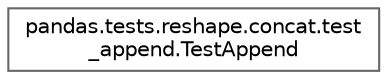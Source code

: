 digraph "Graphical Class Hierarchy"
{
 // LATEX_PDF_SIZE
  bgcolor="transparent";
  edge [fontname=Helvetica,fontsize=10,labelfontname=Helvetica,labelfontsize=10];
  node [fontname=Helvetica,fontsize=10,shape=box,height=0.2,width=0.4];
  rankdir="LR";
  Node0 [id="Node000000",label="pandas.tests.reshape.concat.test\l_append.TestAppend",height=0.2,width=0.4,color="grey40", fillcolor="white", style="filled",URL="$dd/d51/classpandas_1_1tests_1_1reshape_1_1concat_1_1test__append_1_1TestAppend.html",tooltip=" "];
}

